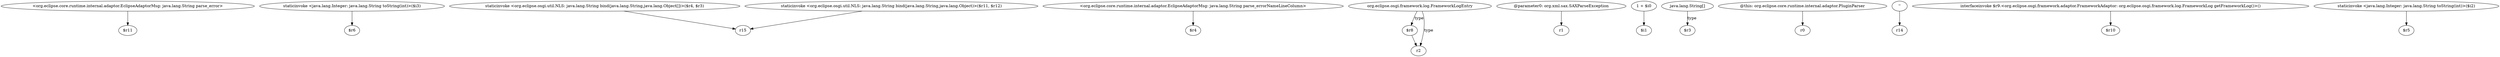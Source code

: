 digraph g {
0[label="<org.eclipse.core.runtime.internal.adaptor.EclipseAdaptorMsg: java.lang.String parse_error>"]
1[label="$r11"]
0->1[label=""]
2[label="staticinvoke <java.lang.Integer: java.lang.String toString(int)>($i3)"]
3[label="$r6"]
2->3[label=""]
4[label="staticinvoke <org.eclipse.osgi.util.NLS: java.lang.String bind(java.lang.String,java.lang.Object[])>($r4, $r3)"]
5[label="r15"]
4->5[label=""]
6[label="<org.eclipse.core.runtime.internal.adaptor.EclipseAdaptorMsg: java.lang.String parse_errorNameLineColumn>"]
7[label="$r4"]
6->7[label=""]
8[label="org.eclipse.osgi.framework.log.FrameworkLogEntry"]
9[label="$r8"]
8->9[label="type"]
10[label="@parameter0: org.xml.sax.SAXParseException"]
11[label="r1"]
10->11[label=""]
12[label="1 + $i0"]
13[label="$i1"]
12->13[label=""]
14[label="staticinvoke <org.eclipse.osgi.util.NLS: java.lang.String bind(java.lang.String,java.lang.Object)>($r11, $r12)"]
14->5[label=""]
15[label="java.lang.String[]"]
16[label="$r3"]
15->16[label="type"]
17[label="r2"]
8->17[label="type"]
18[label="@this: org.eclipse.core.runtime.internal.adaptor.PluginParser"]
19[label="r0"]
18->19[label=""]
20[label="''"]
21[label="r14"]
20->21[label=""]
22[label="interfaceinvoke $r9.<org.eclipse.osgi.framework.adaptor.FrameworkAdaptor: org.eclipse.osgi.framework.log.FrameworkLog getFrameworkLog()>()"]
23[label="$r10"]
22->23[label=""]
24[label="staticinvoke <java.lang.Integer: java.lang.String toString(int)>($i2)"]
25[label="$r5"]
24->25[label=""]
9->17[label=""]
}